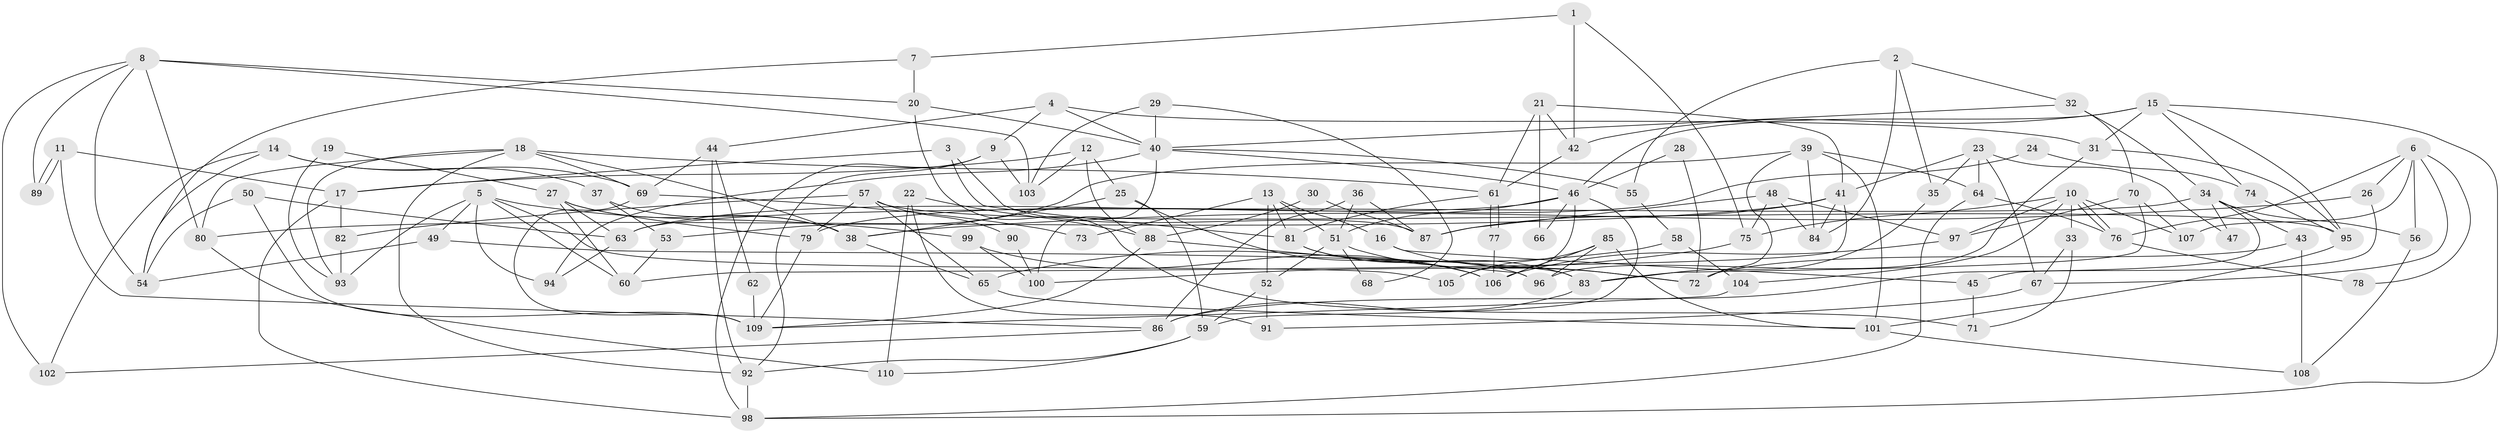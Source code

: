 // Generated by graph-tools (version 1.1) at 2025/35/03/09/25 02:35:55]
// undirected, 110 vertices, 220 edges
graph export_dot {
graph [start="1"]
  node [color=gray90,style=filled];
  1;
  2;
  3;
  4;
  5;
  6;
  7;
  8;
  9;
  10;
  11;
  12;
  13;
  14;
  15;
  16;
  17;
  18;
  19;
  20;
  21;
  22;
  23;
  24;
  25;
  26;
  27;
  28;
  29;
  30;
  31;
  32;
  33;
  34;
  35;
  36;
  37;
  38;
  39;
  40;
  41;
  42;
  43;
  44;
  45;
  46;
  47;
  48;
  49;
  50;
  51;
  52;
  53;
  54;
  55;
  56;
  57;
  58;
  59;
  60;
  61;
  62;
  63;
  64;
  65;
  66;
  67;
  68;
  69;
  70;
  71;
  72;
  73;
  74;
  75;
  76;
  77;
  78;
  79;
  80;
  81;
  82;
  83;
  84;
  85;
  86;
  87;
  88;
  89;
  90;
  91;
  92;
  93;
  94;
  95;
  96;
  97;
  98;
  99;
  100;
  101;
  102;
  103;
  104;
  105;
  106;
  107;
  108;
  109;
  110;
  1 -- 42;
  1 -- 7;
  1 -- 75;
  2 -- 32;
  2 -- 35;
  2 -- 55;
  2 -- 84;
  3 -- 81;
  3 -- 87;
  3 -- 17;
  4 -- 40;
  4 -- 44;
  4 -- 9;
  4 -- 31;
  5 -- 99;
  5 -- 49;
  5 -- 60;
  5 -- 93;
  5 -- 94;
  5 -- 105;
  6 -- 76;
  6 -- 107;
  6 -- 26;
  6 -- 56;
  6 -- 67;
  6 -- 78;
  7 -- 54;
  7 -- 20;
  8 -- 80;
  8 -- 54;
  8 -- 20;
  8 -- 89;
  8 -- 102;
  8 -- 103;
  9 -- 98;
  9 -- 92;
  9 -- 103;
  10 -- 76;
  10 -- 76;
  10 -- 33;
  10 -- 75;
  10 -- 97;
  10 -- 104;
  10 -- 107;
  11 -- 17;
  11 -- 89;
  11 -- 89;
  11 -- 86;
  12 -- 103;
  12 -- 17;
  12 -- 25;
  12 -- 88;
  13 -- 81;
  13 -- 51;
  13 -- 16;
  13 -- 52;
  13 -- 73;
  14 -- 69;
  14 -- 102;
  14 -- 37;
  14 -- 54;
  15 -- 95;
  15 -- 46;
  15 -- 31;
  15 -- 42;
  15 -- 74;
  15 -- 98;
  16 -- 72;
  16 -- 45;
  17 -- 98;
  17 -- 82;
  18 -- 61;
  18 -- 92;
  18 -- 38;
  18 -- 69;
  18 -- 80;
  18 -- 93;
  19 -- 27;
  19 -- 93;
  20 -- 40;
  20 -- 71;
  21 -- 61;
  21 -- 41;
  21 -- 42;
  21 -- 66;
  22 -- 91;
  22 -- 88;
  22 -- 110;
  23 -- 41;
  23 -- 64;
  23 -- 35;
  23 -- 47;
  23 -- 67;
  24 -- 79;
  24 -- 74;
  25 -- 59;
  25 -- 38;
  25 -- 106;
  26 -- 38;
  26 -- 45;
  27 -- 60;
  27 -- 38;
  27 -- 63;
  27 -- 79;
  28 -- 46;
  28 -- 72;
  29 -- 103;
  29 -- 40;
  29 -- 68;
  30 -- 87;
  30 -- 88;
  31 -- 95;
  31 -- 96;
  32 -- 40;
  32 -- 70;
  32 -- 34;
  33 -- 71;
  33 -- 67;
  34 -- 63;
  34 -- 43;
  34 -- 47;
  34 -- 56;
  34 -- 86;
  35 -- 83;
  36 -- 86;
  36 -- 51;
  36 -- 87;
  37 -- 38;
  37 -- 53;
  38 -- 65;
  39 -- 84;
  39 -- 53;
  39 -- 64;
  39 -- 72;
  39 -- 101;
  40 -- 55;
  40 -- 94;
  40 -- 46;
  40 -- 100;
  41 -- 80;
  41 -- 87;
  41 -- 60;
  41 -- 84;
  42 -- 61;
  43 -- 108;
  43 -- 72;
  44 -- 69;
  44 -- 92;
  44 -- 62;
  45 -- 71;
  46 -- 105;
  46 -- 51;
  46 -- 59;
  46 -- 63;
  46 -- 66;
  48 -- 75;
  48 -- 84;
  48 -- 87;
  48 -- 97;
  49 -- 54;
  49 -- 83;
  50 -- 109;
  50 -- 63;
  50 -- 54;
  51 -- 72;
  51 -- 52;
  51 -- 68;
  52 -- 59;
  52 -- 91;
  53 -- 60;
  55 -- 58;
  56 -- 108;
  57 -- 65;
  57 -- 82;
  57 -- 79;
  57 -- 90;
  57 -- 95;
  58 -- 65;
  58 -- 104;
  59 -- 92;
  59 -- 110;
  61 -- 77;
  61 -- 77;
  61 -- 81;
  62 -- 109;
  63 -- 94;
  64 -- 98;
  64 -- 76;
  65 -- 101;
  67 -- 91;
  69 -- 109;
  69 -- 73;
  70 -- 83;
  70 -- 97;
  70 -- 107;
  74 -- 95;
  75 -- 100;
  76 -- 78;
  77 -- 106;
  79 -- 109;
  80 -- 110;
  81 -- 96;
  81 -- 83;
  82 -- 93;
  83 -- 86;
  85 -- 101;
  85 -- 106;
  85 -- 96;
  85 -- 105;
  86 -- 102;
  88 -- 96;
  88 -- 109;
  90 -- 100;
  92 -- 98;
  95 -- 101;
  97 -- 106;
  99 -- 100;
  99 -- 106;
  101 -- 108;
  104 -- 109;
}
